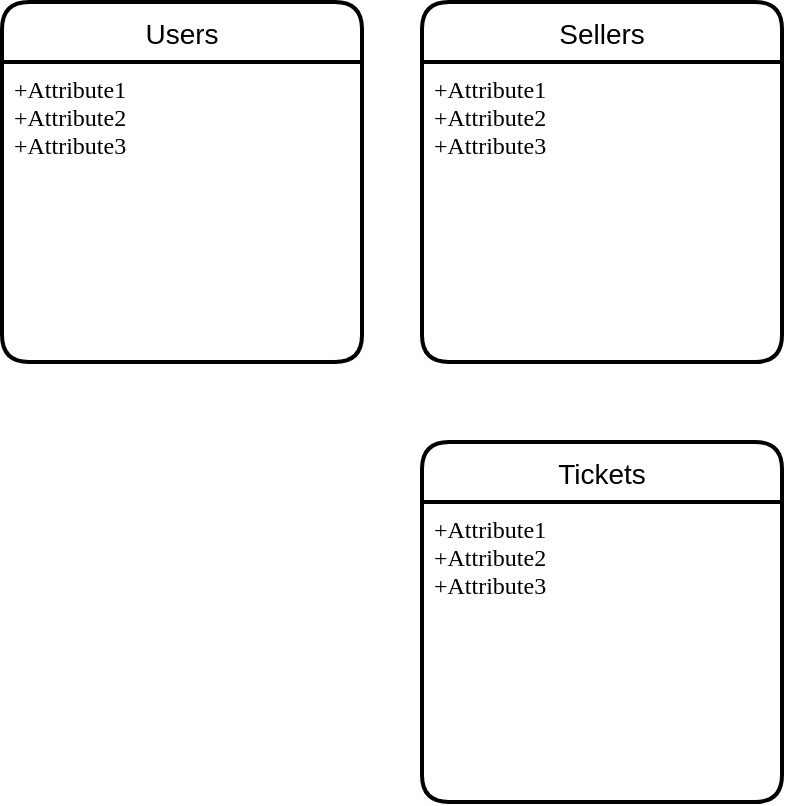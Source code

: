 <mxfile version="20.8.23" type="github">
  <diagram name="MER" id="A2fAMGsQMXvIKnF8qpCU">
    <mxGraphModel dx="1050" dy="573" grid="1" gridSize="10" guides="1" tooltips="1" connect="1" arrows="1" fold="1" page="1" pageScale="1" pageWidth="850" pageHeight="1100" math="0" shadow="0">
      <root>
        <mxCell id="0" />
        <mxCell id="1" parent="0" />
        <mxCell id="OX5ZEf51lm33wvpcWz9B-1" value="Users" style="swimlane;childLayout=stackLayout;horizontal=1;startSize=30;horizontalStack=0;rounded=1;fontSize=14;fontStyle=0;strokeWidth=2;resizeParent=0;resizeLast=1;shadow=0;dashed=0;align=center;" vertex="1" parent="1">
          <mxGeometry x="140" y="170" width="180" height="180" as="geometry" />
        </mxCell>
        <mxCell id="OX5ZEf51lm33wvpcWz9B-2" value="+Attribute1&#xa;+Attribute2&#xa;+Attribute3" style="align=left;strokeColor=none;fillColor=none;spacingLeft=4;fontSize=12;verticalAlign=top;resizable=0;rotatable=0;part=1;fontFamily=Nunito;fontSource=https%3A%2F%2Ffonts.googleapis.com%2Fcss%3Ffamily%3DNunito;" vertex="1" parent="OX5ZEf51lm33wvpcWz9B-1">
          <mxGeometry y="30" width="180" height="150" as="geometry" />
        </mxCell>
        <mxCell id="OX5ZEf51lm33wvpcWz9B-8" value="Sellers" style="swimlane;childLayout=stackLayout;horizontal=1;startSize=30;horizontalStack=0;rounded=1;fontSize=14;fontStyle=0;strokeWidth=2;resizeParent=0;resizeLast=1;shadow=0;dashed=0;align=center;" vertex="1" parent="1">
          <mxGeometry x="350" y="170" width="180" height="180" as="geometry" />
        </mxCell>
        <mxCell id="OX5ZEf51lm33wvpcWz9B-9" value="+Attribute1&#xa;+Attribute2&#xa;+Attribute3" style="align=left;strokeColor=none;fillColor=none;spacingLeft=4;fontSize=12;verticalAlign=top;resizable=0;rotatable=0;part=1;fontFamily=Nunito;fontSource=https%3A%2F%2Ffonts.googleapis.com%2Fcss%3Ffamily%3DNunito;" vertex="1" parent="OX5ZEf51lm33wvpcWz9B-8">
          <mxGeometry y="30" width="180" height="150" as="geometry" />
        </mxCell>
        <mxCell id="OX5ZEf51lm33wvpcWz9B-10" value="Tickets" style="swimlane;childLayout=stackLayout;horizontal=1;startSize=30;horizontalStack=0;rounded=1;fontSize=14;fontStyle=0;strokeWidth=2;resizeParent=0;resizeLast=1;shadow=0;dashed=0;align=center;" vertex="1" parent="1">
          <mxGeometry x="350" y="390" width="180" height="180" as="geometry" />
        </mxCell>
        <mxCell id="OX5ZEf51lm33wvpcWz9B-11" value="+Attribute1&#xa;+Attribute2&#xa;+Attribute3" style="align=left;strokeColor=none;fillColor=none;spacingLeft=4;fontSize=12;verticalAlign=top;resizable=0;rotatable=0;part=1;fontFamily=Nunito;fontSource=https%3A%2F%2Ffonts.googleapis.com%2Fcss%3Ffamily%3DNunito;" vertex="1" parent="OX5ZEf51lm33wvpcWz9B-10">
          <mxGeometry y="30" width="180" height="150" as="geometry" />
        </mxCell>
      </root>
    </mxGraphModel>
  </diagram>
</mxfile>

